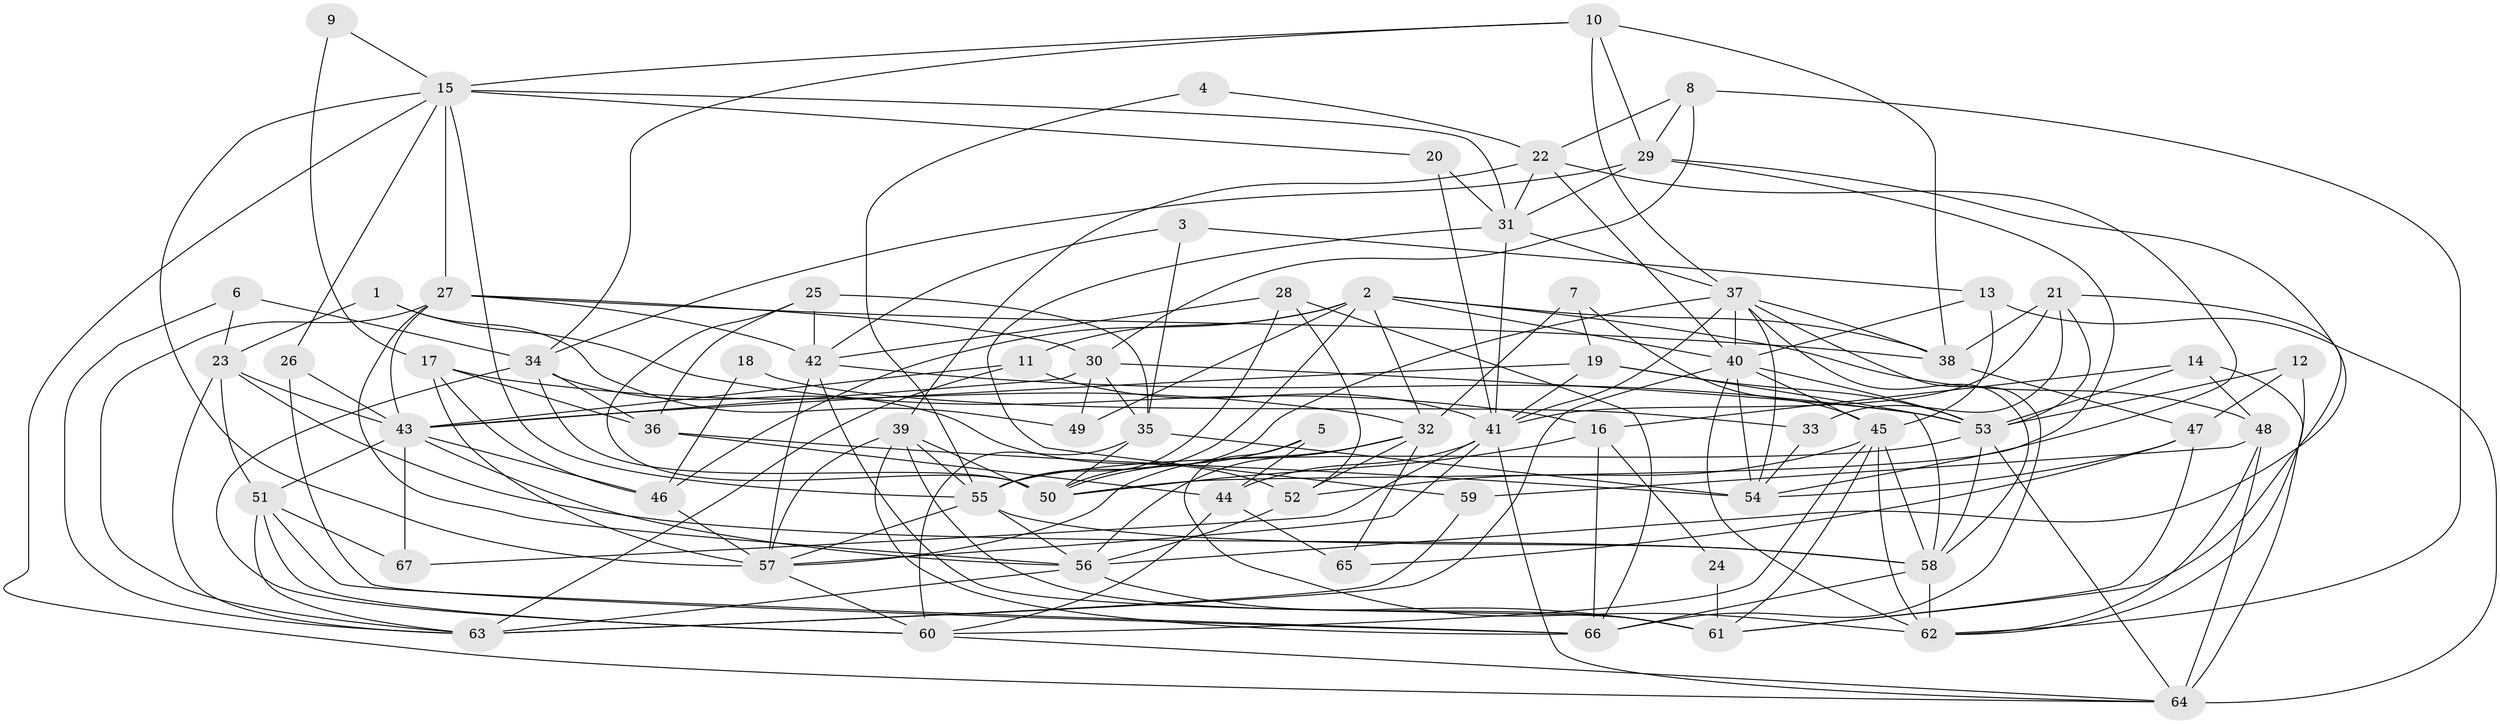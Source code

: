 // original degree distribution, {6: 0.10526315789473684, 3: 0.3007518796992481, 5: 0.12030075187969924, 2: 0.11278195488721804, 4: 0.3082706766917293, 7: 0.03007518796992481, 8: 0.015037593984962405, 10: 0.007518796992481203}
// Generated by graph-tools (version 1.1) at 2025/50/03/09/25 03:50:06]
// undirected, 67 vertices, 187 edges
graph export_dot {
graph [start="1"]
  node [color=gray90,style=filled];
  1;
  2;
  3;
  4;
  5;
  6;
  7;
  8;
  9;
  10;
  11;
  12;
  13;
  14;
  15;
  16;
  17;
  18;
  19;
  20;
  21;
  22;
  23;
  24;
  25;
  26;
  27;
  28;
  29;
  30;
  31;
  32;
  33;
  34;
  35;
  36;
  37;
  38;
  39;
  40;
  41;
  42;
  43;
  44;
  45;
  46;
  47;
  48;
  49;
  50;
  51;
  52;
  53;
  54;
  55;
  56;
  57;
  58;
  59;
  60;
  61;
  62;
  63;
  64;
  65;
  66;
  67;
  1 -- 16 [weight=1.0];
  1 -- 23 [weight=1.0];
  1 -- 49 [weight=1.0];
  2 -- 11 [weight=1.0];
  2 -- 32 [weight=1.0];
  2 -- 38 [weight=1.0];
  2 -- 40 [weight=1.0];
  2 -- 46 [weight=1.0];
  2 -- 48 [weight=1.0];
  2 -- 49 [weight=1.0];
  2 -- 55 [weight=1.0];
  3 -- 13 [weight=1.0];
  3 -- 35 [weight=1.0];
  3 -- 42 [weight=1.0];
  4 -- 22 [weight=1.0];
  4 -- 55 [weight=1.0];
  5 -- 44 [weight=1.0];
  5 -- 50 [weight=1.0];
  5 -- 62 [weight=1.0];
  6 -- 23 [weight=1.0];
  6 -- 34 [weight=1.0];
  6 -- 63 [weight=1.0];
  7 -- 19 [weight=1.0];
  7 -- 32 [weight=1.0];
  7 -- 45 [weight=1.0];
  8 -- 22 [weight=1.0];
  8 -- 29 [weight=1.0];
  8 -- 30 [weight=1.0];
  8 -- 62 [weight=1.0];
  9 -- 15 [weight=1.0];
  9 -- 17 [weight=1.0];
  10 -- 15 [weight=1.0];
  10 -- 29 [weight=1.0];
  10 -- 34 [weight=1.0];
  10 -- 37 [weight=1.0];
  10 -- 38 [weight=1.0];
  11 -- 41 [weight=1.0];
  11 -- 43 [weight=1.0];
  11 -- 63 [weight=1.0];
  12 -- 47 [weight=1.0];
  12 -- 53 [weight=2.0];
  12 -- 62 [weight=1.0];
  13 -- 40 [weight=1.0];
  13 -- 45 [weight=1.0];
  13 -- 64 [weight=1.0];
  14 -- 16 [weight=1.0];
  14 -- 48 [weight=1.0];
  14 -- 53 [weight=1.0];
  14 -- 64 [weight=1.0];
  15 -- 20 [weight=1.0];
  15 -- 26 [weight=1.0];
  15 -- 27 [weight=1.0];
  15 -- 31 [weight=1.0];
  15 -- 55 [weight=1.0];
  15 -- 57 [weight=1.0];
  15 -- 64 [weight=1.0];
  16 -- 24 [weight=1.0];
  16 -- 50 [weight=1.0];
  16 -- 66 [weight=1.0];
  17 -- 32 [weight=1.0];
  17 -- 36 [weight=1.0];
  17 -- 46 [weight=1.0];
  17 -- 57 [weight=1.0];
  18 -- 33 [weight=1.0];
  18 -- 46 [weight=1.0];
  19 -- 41 [weight=1.0];
  19 -- 43 [weight=1.0];
  19 -- 53 [weight=1.0];
  19 -- 58 [weight=1.0];
  20 -- 31 [weight=1.0];
  20 -- 41 [weight=1.0];
  21 -- 33 [weight=1.0];
  21 -- 38 [weight=1.0];
  21 -- 41 [weight=1.0];
  21 -- 53 [weight=1.0];
  21 -- 61 [weight=1.0];
  22 -- 31 [weight=1.0];
  22 -- 39 [weight=1.0];
  22 -- 40 [weight=1.0];
  22 -- 54 [weight=1.0];
  23 -- 43 [weight=1.0];
  23 -- 51 [weight=1.0];
  23 -- 58 [weight=1.0];
  23 -- 63 [weight=1.0];
  24 -- 61 [weight=1.0];
  25 -- 35 [weight=1.0];
  25 -- 36 [weight=1.0];
  25 -- 42 [weight=1.0];
  25 -- 50 [weight=1.0];
  26 -- 43 [weight=1.0];
  26 -- 66 [weight=1.0];
  27 -- 30 [weight=1.0];
  27 -- 38 [weight=1.0];
  27 -- 42 [weight=1.0];
  27 -- 43 [weight=1.0];
  27 -- 56 [weight=1.0];
  27 -- 63 [weight=1.0];
  28 -- 42 [weight=1.0];
  28 -- 52 [weight=1.0];
  28 -- 55 [weight=1.0];
  28 -- 66 [weight=1.0];
  29 -- 31 [weight=1.0];
  29 -- 34 [weight=1.0];
  29 -- 50 [weight=1.0];
  29 -- 56 [weight=1.0];
  30 -- 35 [weight=1.0];
  30 -- 43 [weight=1.0];
  30 -- 49 [weight=1.0];
  30 -- 53 [weight=1.0];
  31 -- 37 [weight=1.0];
  31 -- 41 [weight=1.0];
  31 -- 59 [weight=1.0];
  32 -- 52 [weight=1.0];
  32 -- 56 [weight=1.0];
  32 -- 57 [weight=1.0];
  32 -- 65 [weight=1.0];
  33 -- 54 [weight=1.0];
  34 -- 36 [weight=1.0];
  34 -- 50 [weight=1.0];
  34 -- 52 [weight=1.0];
  34 -- 60 [weight=1.0];
  35 -- 50 [weight=1.0];
  35 -- 54 [weight=1.0];
  35 -- 60 [weight=1.0];
  36 -- 44 [weight=1.0];
  36 -- 54 [weight=1.0];
  37 -- 38 [weight=1.0];
  37 -- 40 [weight=1.0];
  37 -- 41 [weight=1.0];
  37 -- 50 [weight=1.0];
  37 -- 54 [weight=1.0];
  37 -- 58 [weight=1.0];
  37 -- 66 [weight=1.0];
  38 -- 47 [weight=1.0];
  39 -- 50 [weight=1.0];
  39 -- 55 [weight=1.0];
  39 -- 57 [weight=1.0];
  39 -- 61 [weight=1.0];
  39 -- 66 [weight=1.0];
  40 -- 45 [weight=1.0];
  40 -- 53 [weight=1.0];
  40 -- 54 [weight=1.0];
  40 -- 62 [weight=1.0];
  40 -- 63 [weight=1.0];
  41 -- 44 [weight=1.0];
  41 -- 57 [weight=2.0];
  41 -- 64 [weight=1.0];
  41 -- 67 [weight=1.0];
  42 -- 53 [weight=1.0];
  42 -- 57 [weight=1.0];
  42 -- 61 [weight=1.0];
  43 -- 46 [weight=1.0];
  43 -- 51 [weight=1.0];
  43 -- 56 [weight=1.0];
  43 -- 67 [weight=1.0];
  44 -- 60 [weight=1.0];
  44 -- 65 [weight=1.0];
  45 -- 52 [weight=1.0];
  45 -- 58 [weight=1.0];
  45 -- 60 [weight=1.0];
  45 -- 61 [weight=1.0];
  45 -- 62 [weight=1.0];
  46 -- 57 [weight=1.0];
  47 -- 54 [weight=1.0];
  47 -- 61 [weight=1.0];
  47 -- 65 [weight=1.0];
  48 -- 59 [weight=1.0];
  48 -- 62 [weight=1.0];
  48 -- 64 [weight=1.0];
  51 -- 60 [weight=1.0];
  51 -- 63 [weight=1.0];
  51 -- 66 [weight=1.0];
  51 -- 67 [weight=1.0];
  52 -- 56 [weight=2.0];
  53 -- 55 [weight=2.0];
  53 -- 58 [weight=1.0];
  53 -- 64 [weight=1.0];
  55 -- 56 [weight=1.0];
  55 -- 57 [weight=1.0];
  55 -- 58 [weight=1.0];
  56 -- 61 [weight=1.0];
  56 -- 63 [weight=1.0];
  57 -- 60 [weight=1.0];
  58 -- 62 [weight=1.0];
  58 -- 66 [weight=1.0];
  59 -- 63 [weight=1.0];
  60 -- 64 [weight=1.0];
}
